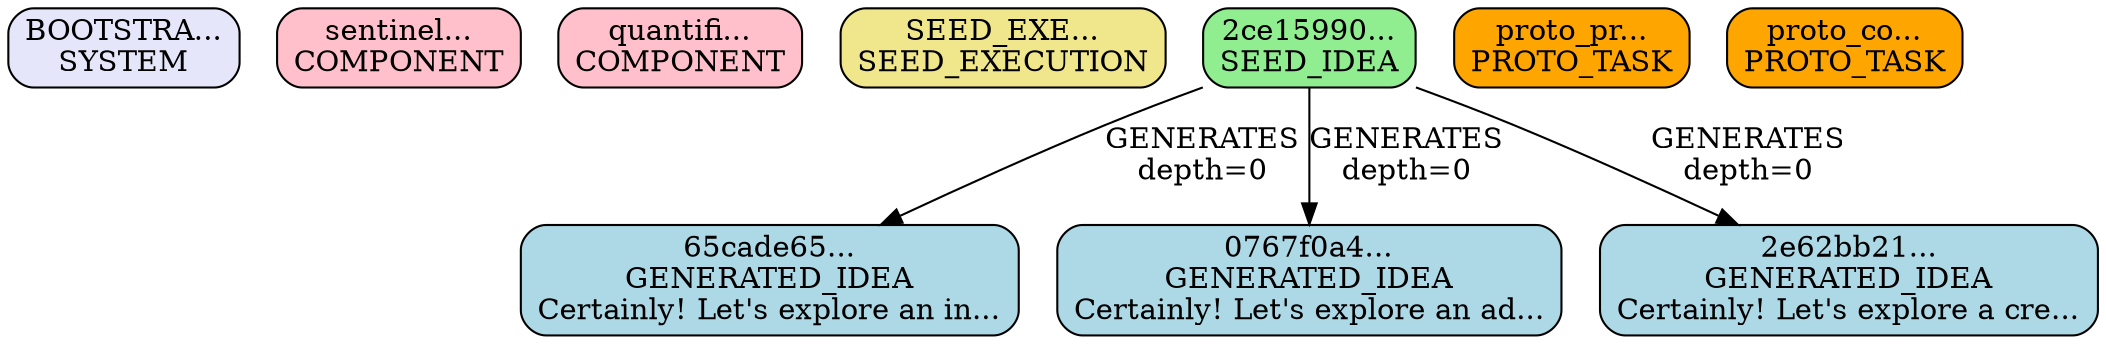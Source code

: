 digraph ExecutionDAG {
    rankdir=TB;
    node [shape=box, style=rounded];
    "BOOTSTRAP" [label="BOOTSTRA...\nSYSTEM", fillcolor=lavender, style="rounded,filled"];
    "sentinel_instance_01" [label="sentinel...\nCOMPONENT", fillcolor=pink, style="rounded,filled"];
    "quantifier_agent_primary" [label="quantifi...\nCOMPONENT", fillcolor=pink, style="rounded,filled"];
    "SEED_EXEC_prime counting" [label="SEED_EXE...\nSEED_EXECUTION", fillcolor=khaki, style="rounded,filled"];
    "2ce15990-9bd7-434d-ba79-a19c3004c0c1" [label="2ce15990...\nSEED_IDEA", fillcolor=lightgreen, style="rounded,filled"];
    "65cade65-93dd-49fa-8c5c-47cb722d9f7a" [label="65cade65...\nGENERATED_IDEA\nCertainly! Let's explore an in...", fillcolor=lightblue, style="rounded,filled"];
    "0767f0a4-afb1-4c27-8358-3c421e50fec4" [label="0767f0a4...\nGENERATED_IDEA\nCertainly! Let's explore an ad...", fillcolor=lightblue, style="rounded,filled"];
    "2e62bb21-eb99-48cd-bc23-9dfd3d518439" [label="2e62bb21...\nGENERATED_IDEA\nCertainly! Let's explore a cre...", fillcolor=lightblue, style="rounded,filled"];
    "proto_prime_counting_function" [label="proto_pr...\nPROTO_TASK", fillcolor=orange, style="rounded,filled"];
    "proto_count_primes_and_visualize" [label="proto_co...\nPROTO_TASK", fillcolor=orange, style="rounded,filled"];
    "2ce15990-9bd7-434d-ba79-a19c3004c0c1" -> "65cade65-93dd-49fa-8c5c-47cb722d9f7a" [label="GENERATES\ndepth=0"];
    "2ce15990-9bd7-434d-ba79-a19c3004c0c1" -> "0767f0a4-afb1-4c27-8358-3c421e50fec4" [label="GENERATES\ndepth=0"];
    "2ce15990-9bd7-434d-ba79-a19c3004c0c1" -> "2e62bb21-eb99-48cd-bc23-9dfd3d518439" [label="GENERATES\ndepth=0"];
}